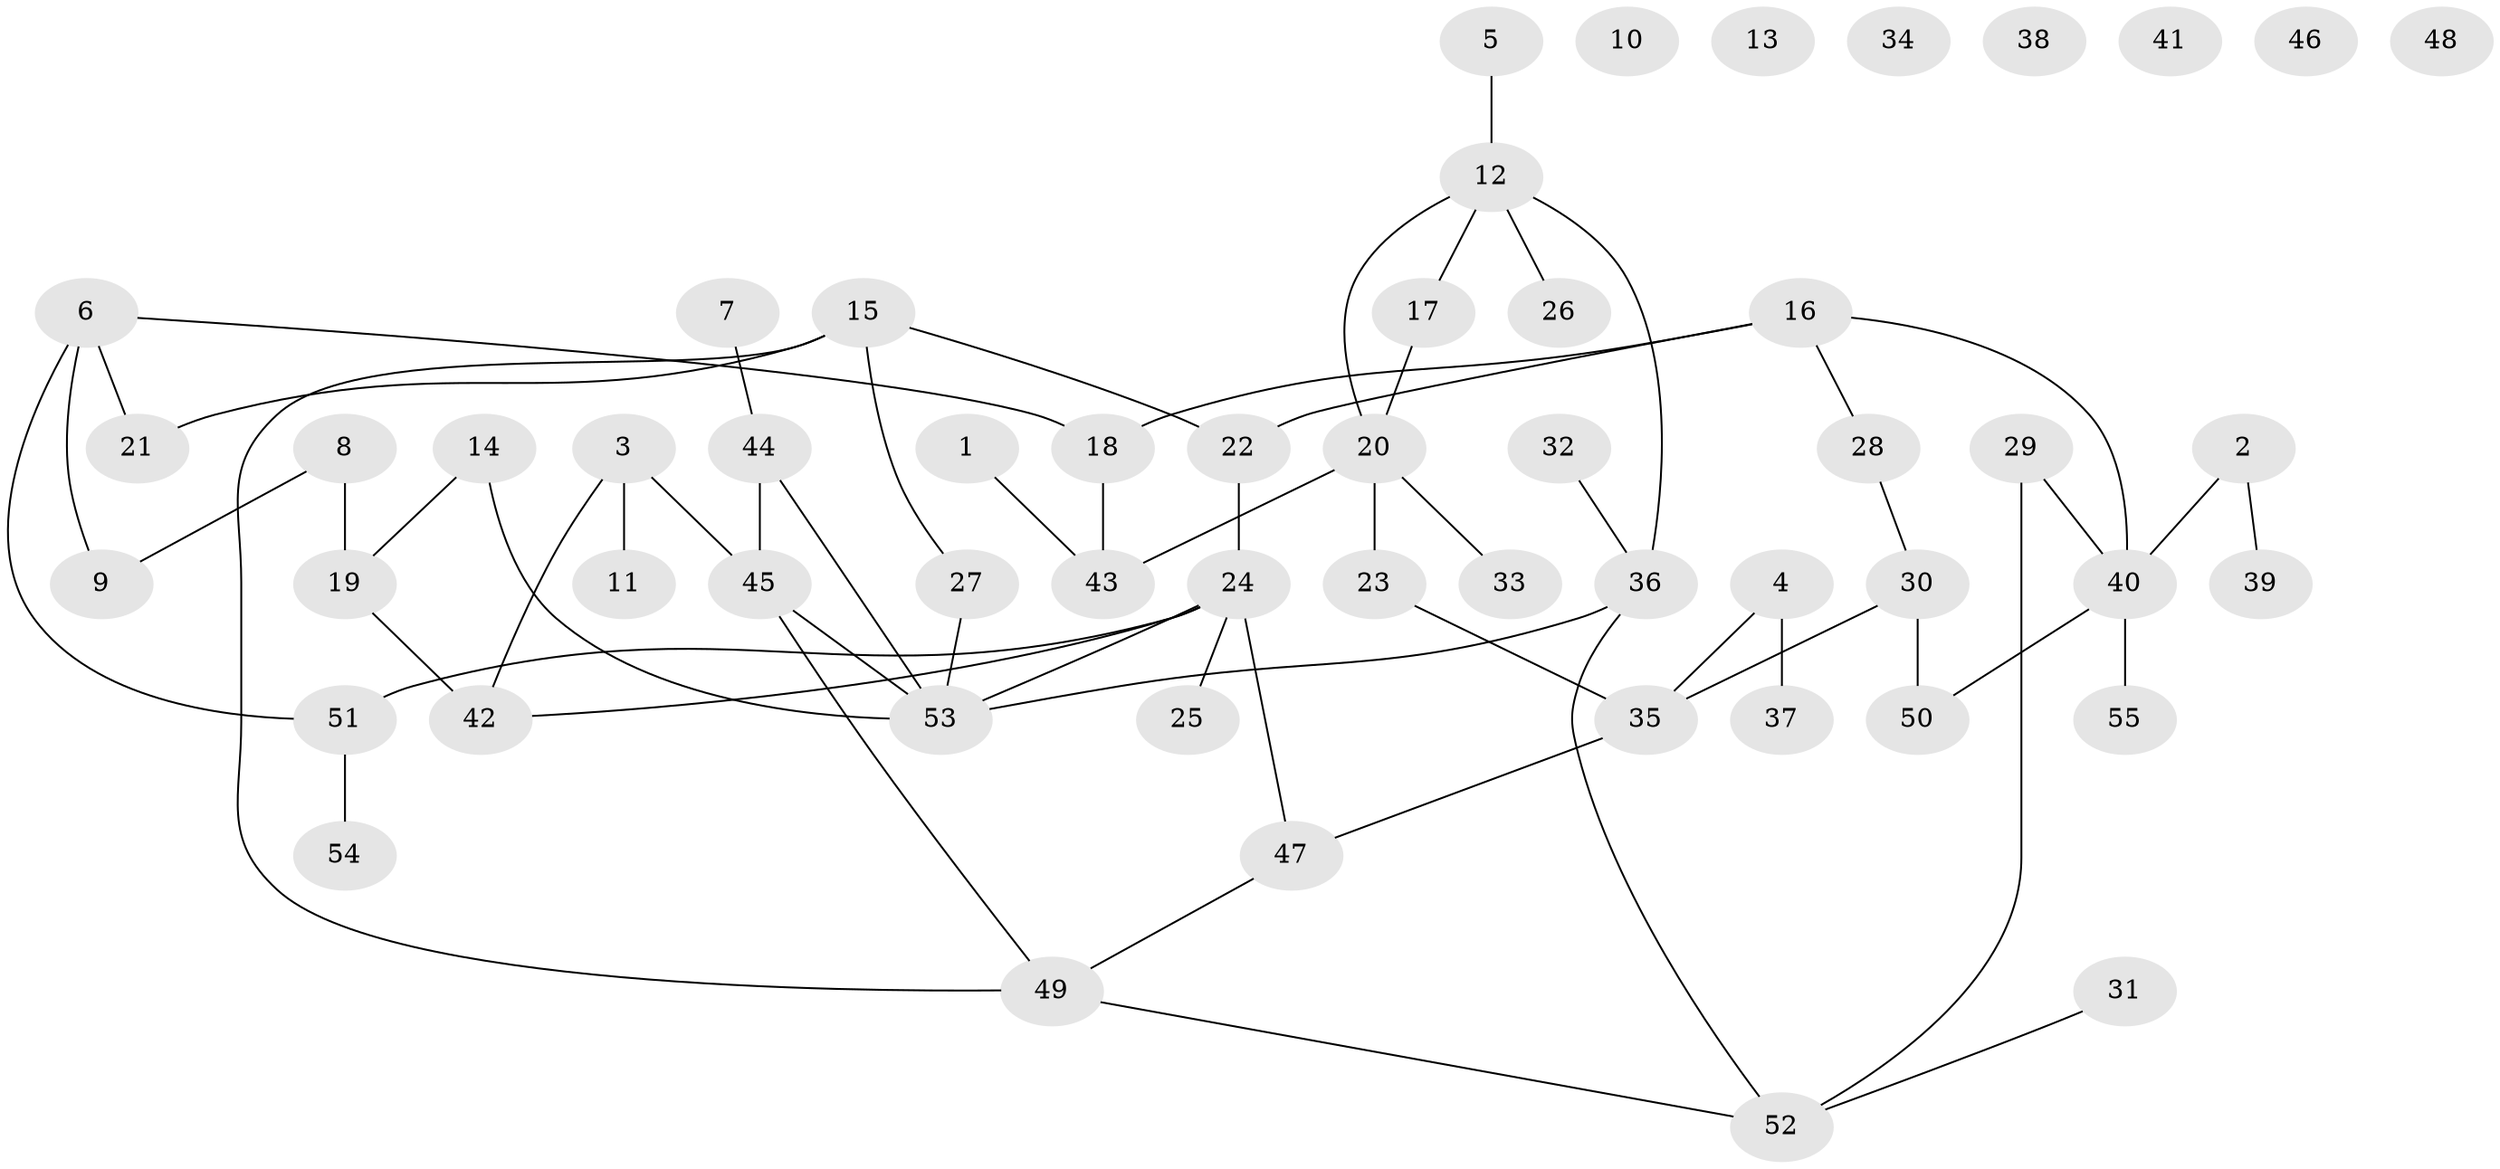 // Generated by graph-tools (version 1.1) at 2025/25/03/09/25 03:25:14]
// undirected, 55 vertices, 63 edges
graph export_dot {
graph [start="1"]
  node [color=gray90,style=filled];
  1;
  2;
  3;
  4;
  5;
  6;
  7;
  8;
  9;
  10;
  11;
  12;
  13;
  14;
  15;
  16;
  17;
  18;
  19;
  20;
  21;
  22;
  23;
  24;
  25;
  26;
  27;
  28;
  29;
  30;
  31;
  32;
  33;
  34;
  35;
  36;
  37;
  38;
  39;
  40;
  41;
  42;
  43;
  44;
  45;
  46;
  47;
  48;
  49;
  50;
  51;
  52;
  53;
  54;
  55;
  1 -- 43;
  2 -- 39;
  2 -- 40;
  3 -- 11;
  3 -- 42;
  3 -- 45;
  4 -- 35;
  4 -- 37;
  5 -- 12;
  6 -- 9;
  6 -- 18;
  6 -- 21;
  6 -- 51;
  7 -- 44;
  8 -- 9;
  8 -- 19;
  12 -- 17;
  12 -- 20;
  12 -- 26;
  12 -- 36;
  14 -- 19;
  14 -- 53;
  15 -- 21;
  15 -- 22;
  15 -- 27;
  15 -- 49;
  16 -- 18;
  16 -- 22;
  16 -- 28;
  16 -- 40;
  17 -- 20;
  18 -- 43;
  19 -- 42;
  20 -- 23;
  20 -- 33;
  20 -- 43;
  22 -- 24;
  23 -- 35;
  24 -- 25;
  24 -- 42;
  24 -- 47;
  24 -- 51;
  24 -- 53;
  27 -- 53;
  28 -- 30;
  29 -- 40;
  29 -- 52;
  30 -- 35;
  30 -- 50;
  31 -- 52;
  32 -- 36;
  35 -- 47;
  36 -- 52;
  36 -- 53;
  40 -- 50;
  40 -- 55;
  44 -- 45;
  44 -- 53;
  45 -- 49;
  45 -- 53;
  47 -- 49;
  49 -- 52;
  51 -- 54;
}
